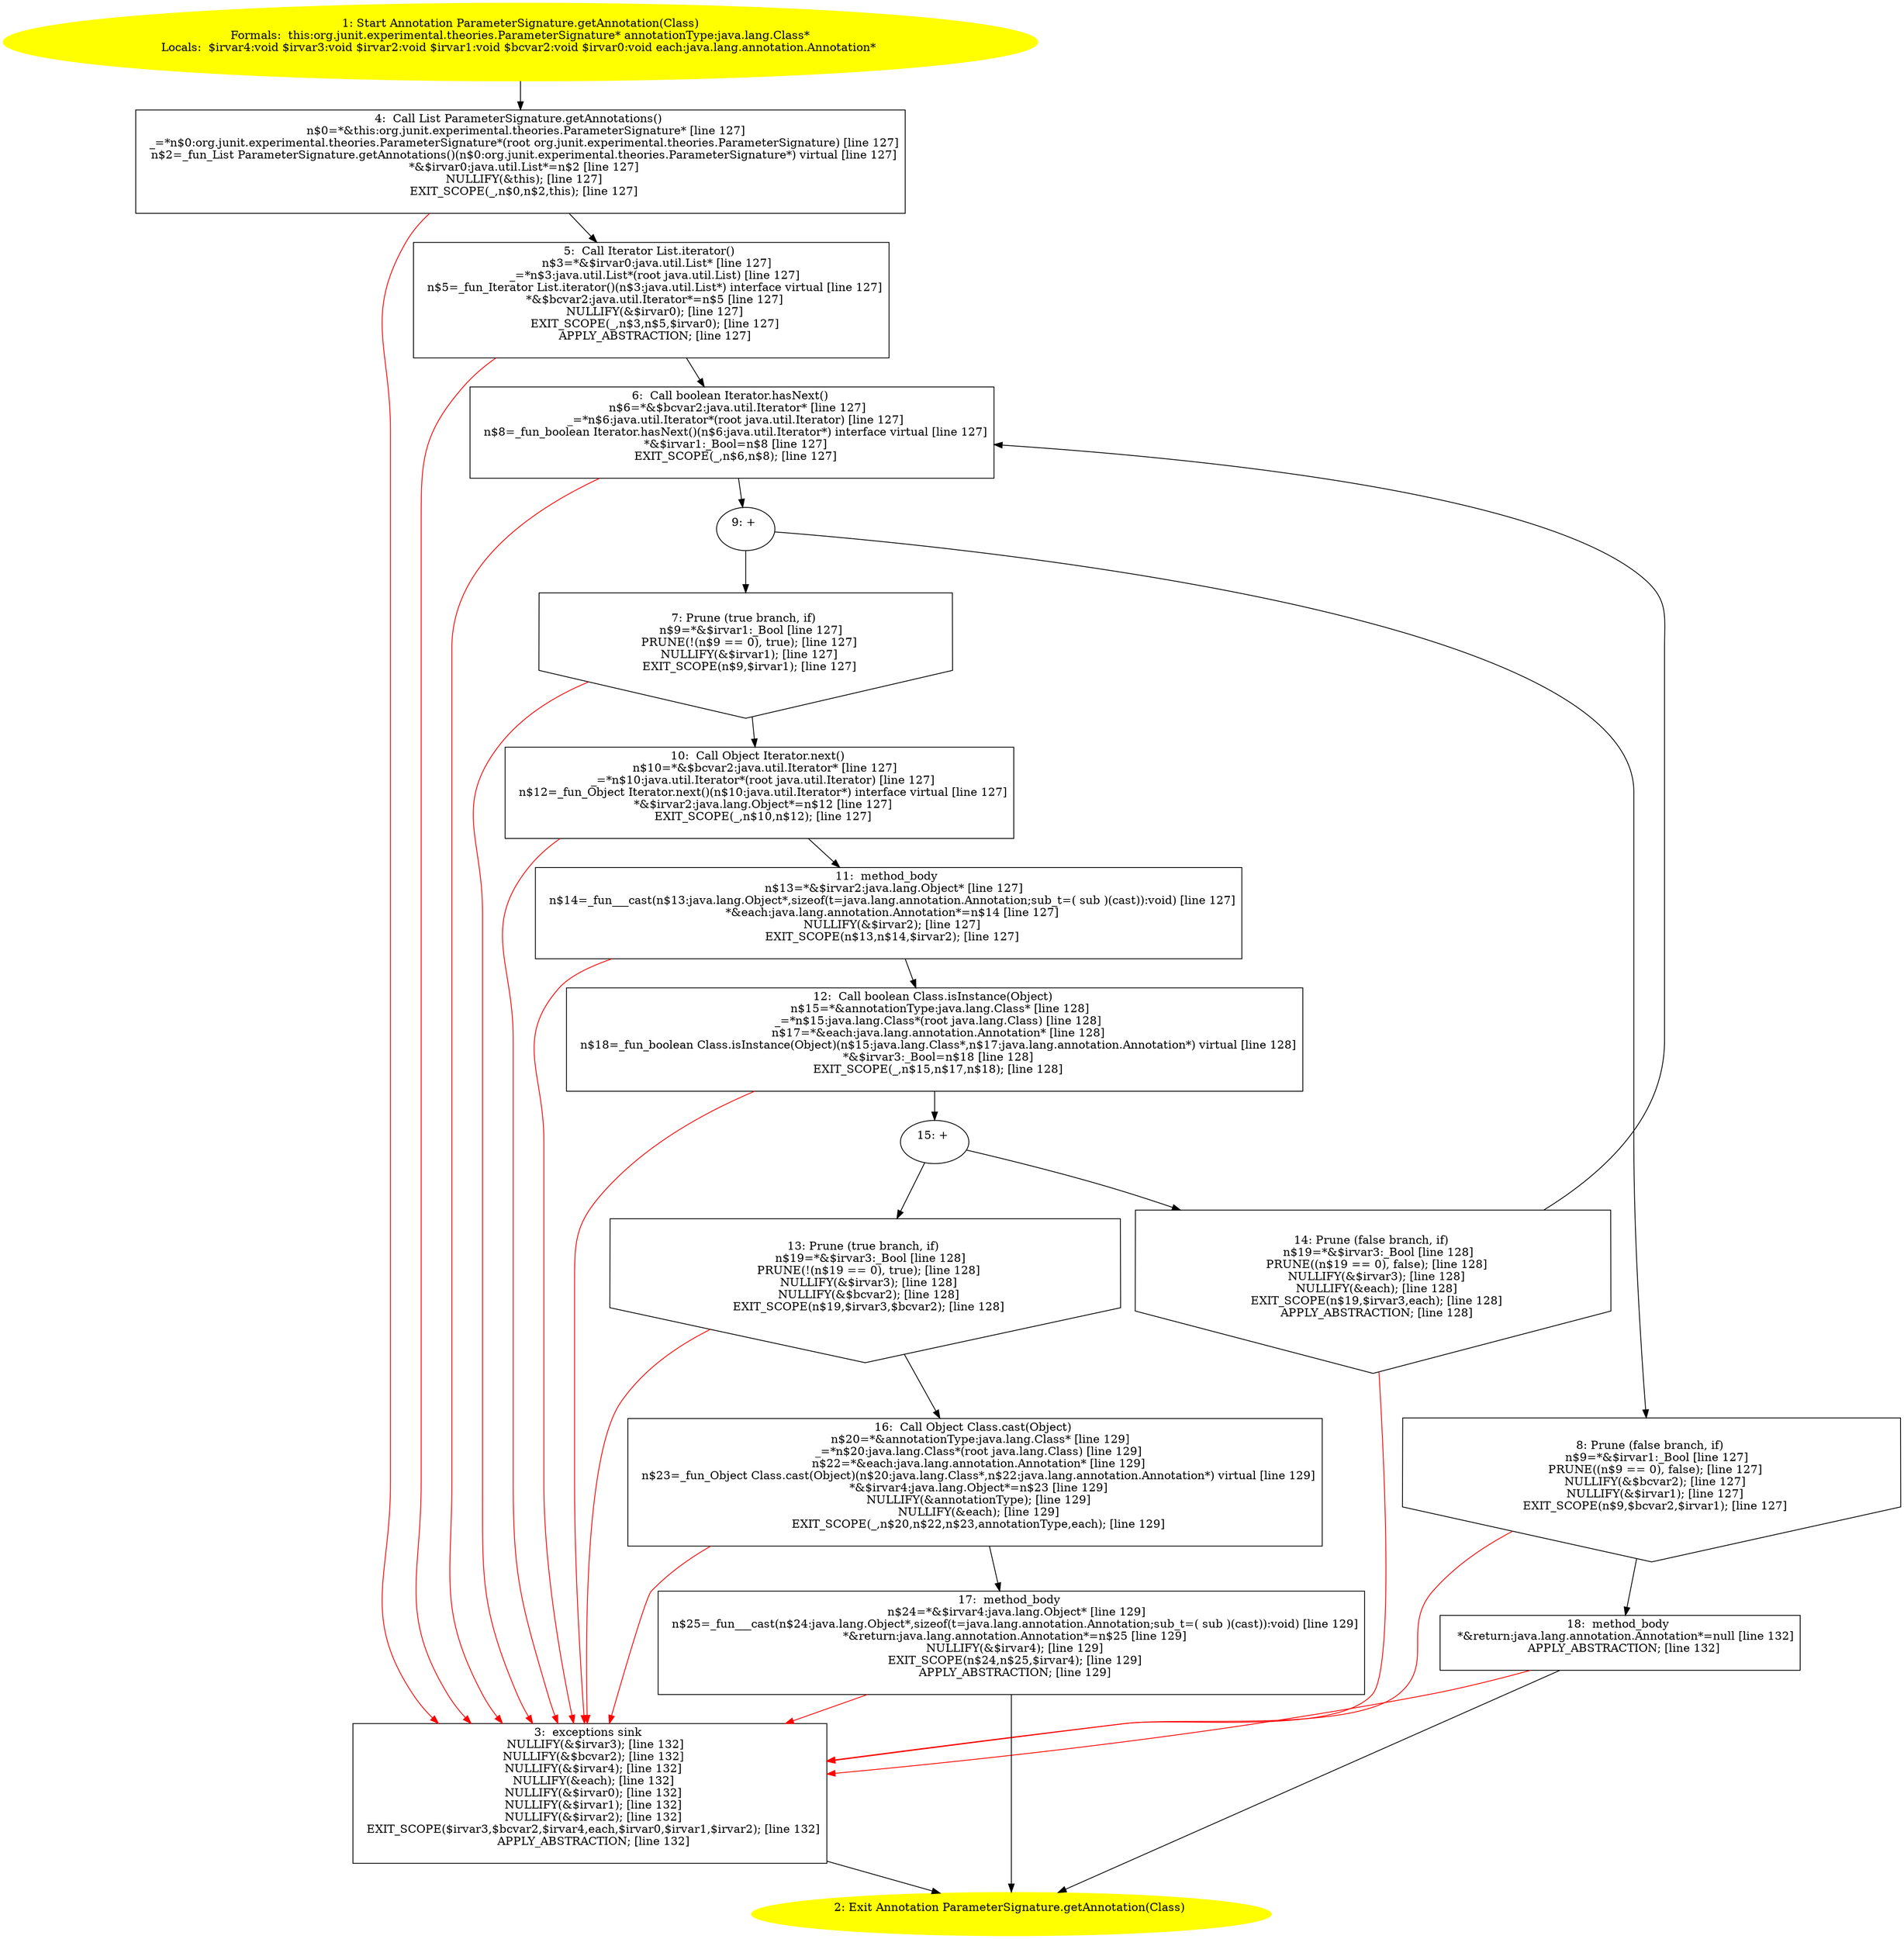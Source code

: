 /* @generated */
digraph cfg {
"org.junit.experimental.theories.ParameterSignature.getAnnotation(java.lang.Class):java.lang.annotati.0ac92875c9e6b72c85cd75694532899c_1" [label="1: Start Annotation ParameterSignature.getAnnotation(Class)\nFormals:  this:org.junit.experimental.theories.ParameterSignature* annotationType:java.lang.Class*\nLocals:  $irvar4:void $irvar3:void $irvar2:void $irvar1:void $bcvar2:void $irvar0:void each:java.lang.annotation.Annotation* \n  " color=yellow style=filled]
	

	 "org.junit.experimental.theories.ParameterSignature.getAnnotation(java.lang.Class):java.lang.annotati.0ac92875c9e6b72c85cd75694532899c_1" -> "org.junit.experimental.theories.ParameterSignature.getAnnotation(java.lang.Class):java.lang.annotati.0ac92875c9e6b72c85cd75694532899c_4" ;
"org.junit.experimental.theories.ParameterSignature.getAnnotation(java.lang.Class):java.lang.annotati.0ac92875c9e6b72c85cd75694532899c_2" [label="2: Exit Annotation ParameterSignature.getAnnotation(Class) \n  " color=yellow style=filled]
	

"org.junit.experimental.theories.ParameterSignature.getAnnotation(java.lang.Class):java.lang.annotati.0ac92875c9e6b72c85cd75694532899c_3" [label="3:  exceptions sink \n   NULLIFY(&$irvar3); [line 132]\n  NULLIFY(&$bcvar2); [line 132]\n  NULLIFY(&$irvar4); [line 132]\n  NULLIFY(&each); [line 132]\n  NULLIFY(&$irvar0); [line 132]\n  NULLIFY(&$irvar1); [line 132]\n  NULLIFY(&$irvar2); [line 132]\n  EXIT_SCOPE($irvar3,$bcvar2,$irvar4,each,$irvar0,$irvar1,$irvar2); [line 132]\n  APPLY_ABSTRACTION; [line 132]\n " shape="box"]
	

	 "org.junit.experimental.theories.ParameterSignature.getAnnotation(java.lang.Class):java.lang.annotati.0ac92875c9e6b72c85cd75694532899c_3" -> "org.junit.experimental.theories.ParameterSignature.getAnnotation(java.lang.Class):java.lang.annotati.0ac92875c9e6b72c85cd75694532899c_2" ;
"org.junit.experimental.theories.ParameterSignature.getAnnotation(java.lang.Class):java.lang.annotati.0ac92875c9e6b72c85cd75694532899c_4" [label="4:  Call List ParameterSignature.getAnnotations() \n   n$0=*&this:org.junit.experimental.theories.ParameterSignature* [line 127]\n  _=*n$0:org.junit.experimental.theories.ParameterSignature*(root org.junit.experimental.theories.ParameterSignature) [line 127]\n  n$2=_fun_List ParameterSignature.getAnnotations()(n$0:org.junit.experimental.theories.ParameterSignature*) virtual [line 127]\n  *&$irvar0:java.util.List*=n$2 [line 127]\n  NULLIFY(&this); [line 127]\n  EXIT_SCOPE(_,n$0,n$2,this); [line 127]\n " shape="box"]
	

	 "org.junit.experimental.theories.ParameterSignature.getAnnotation(java.lang.Class):java.lang.annotati.0ac92875c9e6b72c85cd75694532899c_4" -> "org.junit.experimental.theories.ParameterSignature.getAnnotation(java.lang.Class):java.lang.annotati.0ac92875c9e6b72c85cd75694532899c_5" ;
	 "org.junit.experimental.theories.ParameterSignature.getAnnotation(java.lang.Class):java.lang.annotati.0ac92875c9e6b72c85cd75694532899c_4" -> "org.junit.experimental.theories.ParameterSignature.getAnnotation(java.lang.Class):java.lang.annotati.0ac92875c9e6b72c85cd75694532899c_3" [color="red" ];
"org.junit.experimental.theories.ParameterSignature.getAnnotation(java.lang.Class):java.lang.annotati.0ac92875c9e6b72c85cd75694532899c_5" [label="5:  Call Iterator List.iterator() \n   n$3=*&$irvar0:java.util.List* [line 127]\n  _=*n$3:java.util.List*(root java.util.List) [line 127]\n  n$5=_fun_Iterator List.iterator()(n$3:java.util.List*) interface virtual [line 127]\n  *&$bcvar2:java.util.Iterator*=n$5 [line 127]\n  NULLIFY(&$irvar0); [line 127]\n  EXIT_SCOPE(_,n$3,n$5,$irvar0); [line 127]\n  APPLY_ABSTRACTION; [line 127]\n " shape="box"]
	

	 "org.junit.experimental.theories.ParameterSignature.getAnnotation(java.lang.Class):java.lang.annotati.0ac92875c9e6b72c85cd75694532899c_5" -> "org.junit.experimental.theories.ParameterSignature.getAnnotation(java.lang.Class):java.lang.annotati.0ac92875c9e6b72c85cd75694532899c_6" ;
	 "org.junit.experimental.theories.ParameterSignature.getAnnotation(java.lang.Class):java.lang.annotati.0ac92875c9e6b72c85cd75694532899c_5" -> "org.junit.experimental.theories.ParameterSignature.getAnnotation(java.lang.Class):java.lang.annotati.0ac92875c9e6b72c85cd75694532899c_3" [color="red" ];
"org.junit.experimental.theories.ParameterSignature.getAnnotation(java.lang.Class):java.lang.annotati.0ac92875c9e6b72c85cd75694532899c_6" [label="6:  Call boolean Iterator.hasNext() \n   n$6=*&$bcvar2:java.util.Iterator* [line 127]\n  _=*n$6:java.util.Iterator*(root java.util.Iterator) [line 127]\n  n$8=_fun_boolean Iterator.hasNext()(n$6:java.util.Iterator*) interface virtual [line 127]\n  *&$irvar1:_Bool=n$8 [line 127]\n  EXIT_SCOPE(_,n$6,n$8); [line 127]\n " shape="box"]
	

	 "org.junit.experimental.theories.ParameterSignature.getAnnotation(java.lang.Class):java.lang.annotati.0ac92875c9e6b72c85cd75694532899c_6" -> "org.junit.experimental.theories.ParameterSignature.getAnnotation(java.lang.Class):java.lang.annotati.0ac92875c9e6b72c85cd75694532899c_9" ;
	 "org.junit.experimental.theories.ParameterSignature.getAnnotation(java.lang.Class):java.lang.annotati.0ac92875c9e6b72c85cd75694532899c_6" -> "org.junit.experimental.theories.ParameterSignature.getAnnotation(java.lang.Class):java.lang.annotati.0ac92875c9e6b72c85cd75694532899c_3" [color="red" ];
"org.junit.experimental.theories.ParameterSignature.getAnnotation(java.lang.Class):java.lang.annotati.0ac92875c9e6b72c85cd75694532899c_7" [label="7: Prune (true branch, if) \n   n$9=*&$irvar1:_Bool [line 127]\n  PRUNE(!(n$9 == 0), true); [line 127]\n  NULLIFY(&$irvar1); [line 127]\n  EXIT_SCOPE(n$9,$irvar1); [line 127]\n " shape="invhouse"]
	

	 "org.junit.experimental.theories.ParameterSignature.getAnnotation(java.lang.Class):java.lang.annotati.0ac92875c9e6b72c85cd75694532899c_7" -> "org.junit.experimental.theories.ParameterSignature.getAnnotation(java.lang.Class):java.lang.annotati.0ac92875c9e6b72c85cd75694532899c_10" ;
	 "org.junit.experimental.theories.ParameterSignature.getAnnotation(java.lang.Class):java.lang.annotati.0ac92875c9e6b72c85cd75694532899c_7" -> "org.junit.experimental.theories.ParameterSignature.getAnnotation(java.lang.Class):java.lang.annotati.0ac92875c9e6b72c85cd75694532899c_3" [color="red" ];
"org.junit.experimental.theories.ParameterSignature.getAnnotation(java.lang.Class):java.lang.annotati.0ac92875c9e6b72c85cd75694532899c_8" [label="8: Prune (false branch, if) \n   n$9=*&$irvar1:_Bool [line 127]\n  PRUNE((n$9 == 0), false); [line 127]\n  NULLIFY(&$bcvar2); [line 127]\n  NULLIFY(&$irvar1); [line 127]\n  EXIT_SCOPE(n$9,$bcvar2,$irvar1); [line 127]\n " shape="invhouse"]
	

	 "org.junit.experimental.theories.ParameterSignature.getAnnotation(java.lang.Class):java.lang.annotati.0ac92875c9e6b72c85cd75694532899c_8" -> "org.junit.experimental.theories.ParameterSignature.getAnnotation(java.lang.Class):java.lang.annotati.0ac92875c9e6b72c85cd75694532899c_18" ;
	 "org.junit.experimental.theories.ParameterSignature.getAnnotation(java.lang.Class):java.lang.annotati.0ac92875c9e6b72c85cd75694532899c_8" -> "org.junit.experimental.theories.ParameterSignature.getAnnotation(java.lang.Class):java.lang.annotati.0ac92875c9e6b72c85cd75694532899c_3" [color="red" ];
"org.junit.experimental.theories.ParameterSignature.getAnnotation(java.lang.Class):java.lang.annotati.0ac92875c9e6b72c85cd75694532899c_9" [label="9: + \n  " ]
	

	 "org.junit.experimental.theories.ParameterSignature.getAnnotation(java.lang.Class):java.lang.annotati.0ac92875c9e6b72c85cd75694532899c_9" -> "org.junit.experimental.theories.ParameterSignature.getAnnotation(java.lang.Class):java.lang.annotati.0ac92875c9e6b72c85cd75694532899c_7" ;
	 "org.junit.experimental.theories.ParameterSignature.getAnnotation(java.lang.Class):java.lang.annotati.0ac92875c9e6b72c85cd75694532899c_9" -> "org.junit.experimental.theories.ParameterSignature.getAnnotation(java.lang.Class):java.lang.annotati.0ac92875c9e6b72c85cd75694532899c_8" ;
"org.junit.experimental.theories.ParameterSignature.getAnnotation(java.lang.Class):java.lang.annotati.0ac92875c9e6b72c85cd75694532899c_10" [label="10:  Call Object Iterator.next() \n   n$10=*&$bcvar2:java.util.Iterator* [line 127]\n  _=*n$10:java.util.Iterator*(root java.util.Iterator) [line 127]\n  n$12=_fun_Object Iterator.next()(n$10:java.util.Iterator*) interface virtual [line 127]\n  *&$irvar2:java.lang.Object*=n$12 [line 127]\n  EXIT_SCOPE(_,n$10,n$12); [line 127]\n " shape="box"]
	

	 "org.junit.experimental.theories.ParameterSignature.getAnnotation(java.lang.Class):java.lang.annotati.0ac92875c9e6b72c85cd75694532899c_10" -> "org.junit.experimental.theories.ParameterSignature.getAnnotation(java.lang.Class):java.lang.annotati.0ac92875c9e6b72c85cd75694532899c_11" ;
	 "org.junit.experimental.theories.ParameterSignature.getAnnotation(java.lang.Class):java.lang.annotati.0ac92875c9e6b72c85cd75694532899c_10" -> "org.junit.experimental.theories.ParameterSignature.getAnnotation(java.lang.Class):java.lang.annotati.0ac92875c9e6b72c85cd75694532899c_3" [color="red" ];
"org.junit.experimental.theories.ParameterSignature.getAnnotation(java.lang.Class):java.lang.annotati.0ac92875c9e6b72c85cd75694532899c_11" [label="11:  method_body \n   n$13=*&$irvar2:java.lang.Object* [line 127]\n  n$14=_fun___cast(n$13:java.lang.Object*,sizeof(t=java.lang.annotation.Annotation;sub_t=( sub )(cast)):void) [line 127]\n  *&each:java.lang.annotation.Annotation*=n$14 [line 127]\n  NULLIFY(&$irvar2); [line 127]\n  EXIT_SCOPE(n$13,n$14,$irvar2); [line 127]\n " shape="box"]
	

	 "org.junit.experimental.theories.ParameterSignature.getAnnotation(java.lang.Class):java.lang.annotati.0ac92875c9e6b72c85cd75694532899c_11" -> "org.junit.experimental.theories.ParameterSignature.getAnnotation(java.lang.Class):java.lang.annotati.0ac92875c9e6b72c85cd75694532899c_12" ;
	 "org.junit.experimental.theories.ParameterSignature.getAnnotation(java.lang.Class):java.lang.annotati.0ac92875c9e6b72c85cd75694532899c_11" -> "org.junit.experimental.theories.ParameterSignature.getAnnotation(java.lang.Class):java.lang.annotati.0ac92875c9e6b72c85cd75694532899c_3" [color="red" ];
"org.junit.experimental.theories.ParameterSignature.getAnnotation(java.lang.Class):java.lang.annotati.0ac92875c9e6b72c85cd75694532899c_12" [label="12:  Call boolean Class.isInstance(Object) \n   n$15=*&annotationType:java.lang.Class* [line 128]\n  _=*n$15:java.lang.Class*(root java.lang.Class) [line 128]\n  n$17=*&each:java.lang.annotation.Annotation* [line 128]\n  n$18=_fun_boolean Class.isInstance(Object)(n$15:java.lang.Class*,n$17:java.lang.annotation.Annotation*) virtual [line 128]\n  *&$irvar3:_Bool=n$18 [line 128]\n  EXIT_SCOPE(_,n$15,n$17,n$18); [line 128]\n " shape="box"]
	

	 "org.junit.experimental.theories.ParameterSignature.getAnnotation(java.lang.Class):java.lang.annotati.0ac92875c9e6b72c85cd75694532899c_12" -> "org.junit.experimental.theories.ParameterSignature.getAnnotation(java.lang.Class):java.lang.annotati.0ac92875c9e6b72c85cd75694532899c_15" ;
	 "org.junit.experimental.theories.ParameterSignature.getAnnotation(java.lang.Class):java.lang.annotati.0ac92875c9e6b72c85cd75694532899c_12" -> "org.junit.experimental.theories.ParameterSignature.getAnnotation(java.lang.Class):java.lang.annotati.0ac92875c9e6b72c85cd75694532899c_3" [color="red" ];
"org.junit.experimental.theories.ParameterSignature.getAnnotation(java.lang.Class):java.lang.annotati.0ac92875c9e6b72c85cd75694532899c_13" [label="13: Prune (true branch, if) \n   n$19=*&$irvar3:_Bool [line 128]\n  PRUNE(!(n$19 == 0), true); [line 128]\n  NULLIFY(&$irvar3); [line 128]\n  NULLIFY(&$bcvar2); [line 128]\n  EXIT_SCOPE(n$19,$irvar3,$bcvar2); [line 128]\n " shape="invhouse"]
	

	 "org.junit.experimental.theories.ParameterSignature.getAnnotation(java.lang.Class):java.lang.annotati.0ac92875c9e6b72c85cd75694532899c_13" -> "org.junit.experimental.theories.ParameterSignature.getAnnotation(java.lang.Class):java.lang.annotati.0ac92875c9e6b72c85cd75694532899c_16" ;
	 "org.junit.experimental.theories.ParameterSignature.getAnnotation(java.lang.Class):java.lang.annotati.0ac92875c9e6b72c85cd75694532899c_13" -> "org.junit.experimental.theories.ParameterSignature.getAnnotation(java.lang.Class):java.lang.annotati.0ac92875c9e6b72c85cd75694532899c_3" [color="red" ];
"org.junit.experimental.theories.ParameterSignature.getAnnotation(java.lang.Class):java.lang.annotati.0ac92875c9e6b72c85cd75694532899c_14" [label="14: Prune (false branch, if) \n   n$19=*&$irvar3:_Bool [line 128]\n  PRUNE((n$19 == 0), false); [line 128]\n  NULLIFY(&$irvar3); [line 128]\n  NULLIFY(&each); [line 128]\n  EXIT_SCOPE(n$19,$irvar3,each); [line 128]\n  APPLY_ABSTRACTION; [line 128]\n " shape="invhouse"]
	

	 "org.junit.experimental.theories.ParameterSignature.getAnnotation(java.lang.Class):java.lang.annotati.0ac92875c9e6b72c85cd75694532899c_14" -> "org.junit.experimental.theories.ParameterSignature.getAnnotation(java.lang.Class):java.lang.annotati.0ac92875c9e6b72c85cd75694532899c_6" ;
	 "org.junit.experimental.theories.ParameterSignature.getAnnotation(java.lang.Class):java.lang.annotati.0ac92875c9e6b72c85cd75694532899c_14" -> "org.junit.experimental.theories.ParameterSignature.getAnnotation(java.lang.Class):java.lang.annotati.0ac92875c9e6b72c85cd75694532899c_3" [color="red" ];
"org.junit.experimental.theories.ParameterSignature.getAnnotation(java.lang.Class):java.lang.annotati.0ac92875c9e6b72c85cd75694532899c_15" [label="15: + \n  " ]
	

	 "org.junit.experimental.theories.ParameterSignature.getAnnotation(java.lang.Class):java.lang.annotati.0ac92875c9e6b72c85cd75694532899c_15" -> "org.junit.experimental.theories.ParameterSignature.getAnnotation(java.lang.Class):java.lang.annotati.0ac92875c9e6b72c85cd75694532899c_13" ;
	 "org.junit.experimental.theories.ParameterSignature.getAnnotation(java.lang.Class):java.lang.annotati.0ac92875c9e6b72c85cd75694532899c_15" -> "org.junit.experimental.theories.ParameterSignature.getAnnotation(java.lang.Class):java.lang.annotati.0ac92875c9e6b72c85cd75694532899c_14" ;
"org.junit.experimental.theories.ParameterSignature.getAnnotation(java.lang.Class):java.lang.annotati.0ac92875c9e6b72c85cd75694532899c_16" [label="16:  Call Object Class.cast(Object) \n   n$20=*&annotationType:java.lang.Class* [line 129]\n  _=*n$20:java.lang.Class*(root java.lang.Class) [line 129]\n  n$22=*&each:java.lang.annotation.Annotation* [line 129]\n  n$23=_fun_Object Class.cast(Object)(n$20:java.lang.Class*,n$22:java.lang.annotation.Annotation*) virtual [line 129]\n  *&$irvar4:java.lang.Object*=n$23 [line 129]\n  NULLIFY(&annotationType); [line 129]\n  NULLIFY(&each); [line 129]\n  EXIT_SCOPE(_,n$20,n$22,n$23,annotationType,each); [line 129]\n " shape="box"]
	

	 "org.junit.experimental.theories.ParameterSignature.getAnnotation(java.lang.Class):java.lang.annotati.0ac92875c9e6b72c85cd75694532899c_16" -> "org.junit.experimental.theories.ParameterSignature.getAnnotation(java.lang.Class):java.lang.annotati.0ac92875c9e6b72c85cd75694532899c_17" ;
	 "org.junit.experimental.theories.ParameterSignature.getAnnotation(java.lang.Class):java.lang.annotati.0ac92875c9e6b72c85cd75694532899c_16" -> "org.junit.experimental.theories.ParameterSignature.getAnnotation(java.lang.Class):java.lang.annotati.0ac92875c9e6b72c85cd75694532899c_3" [color="red" ];
"org.junit.experimental.theories.ParameterSignature.getAnnotation(java.lang.Class):java.lang.annotati.0ac92875c9e6b72c85cd75694532899c_17" [label="17:  method_body \n   n$24=*&$irvar4:java.lang.Object* [line 129]\n  n$25=_fun___cast(n$24:java.lang.Object*,sizeof(t=java.lang.annotation.Annotation;sub_t=( sub )(cast)):void) [line 129]\n  *&return:java.lang.annotation.Annotation*=n$25 [line 129]\n  NULLIFY(&$irvar4); [line 129]\n  EXIT_SCOPE(n$24,n$25,$irvar4); [line 129]\n  APPLY_ABSTRACTION; [line 129]\n " shape="box"]
	

	 "org.junit.experimental.theories.ParameterSignature.getAnnotation(java.lang.Class):java.lang.annotati.0ac92875c9e6b72c85cd75694532899c_17" -> "org.junit.experimental.theories.ParameterSignature.getAnnotation(java.lang.Class):java.lang.annotati.0ac92875c9e6b72c85cd75694532899c_2" ;
	 "org.junit.experimental.theories.ParameterSignature.getAnnotation(java.lang.Class):java.lang.annotati.0ac92875c9e6b72c85cd75694532899c_17" -> "org.junit.experimental.theories.ParameterSignature.getAnnotation(java.lang.Class):java.lang.annotati.0ac92875c9e6b72c85cd75694532899c_3" [color="red" ];
"org.junit.experimental.theories.ParameterSignature.getAnnotation(java.lang.Class):java.lang.annotati.0ac92875c9e6b72c85cd75694532899c_18" [label="18:  method_body \n   *&return:java.lang.annotation.Annotation*=null [line 132]\n  APPLY_ABSTRACTION; [line 132]\n " shape="box"]
	

	 "org.junit.experimental.theories.ParameterSignature.getAnnotation(java.lang.Class):java.lang.annotati.0ac92875c9e6b72c85cd75694532899c_18" -> "org.junit.experimental.theories.ParameterSignature.getAnnotation(java.lang.Class):java.lang.annotati.0ac92875c9e6b72c85cd75694532899c_2" ;
	 "org.junit.experimental.theories.ParameterSignature.getAnnotation(java.lang.Class):java.lang.annotati.0ac92875c9e6b72c85cd75694532899c_18" -> "org.junit.experimental.theories.ParameterSignature.getAnnotation(java.lang.Class):java.lang.annotati.0ac92875c9e6b72c85cd75694532899c_3" [color="red" ];
}
